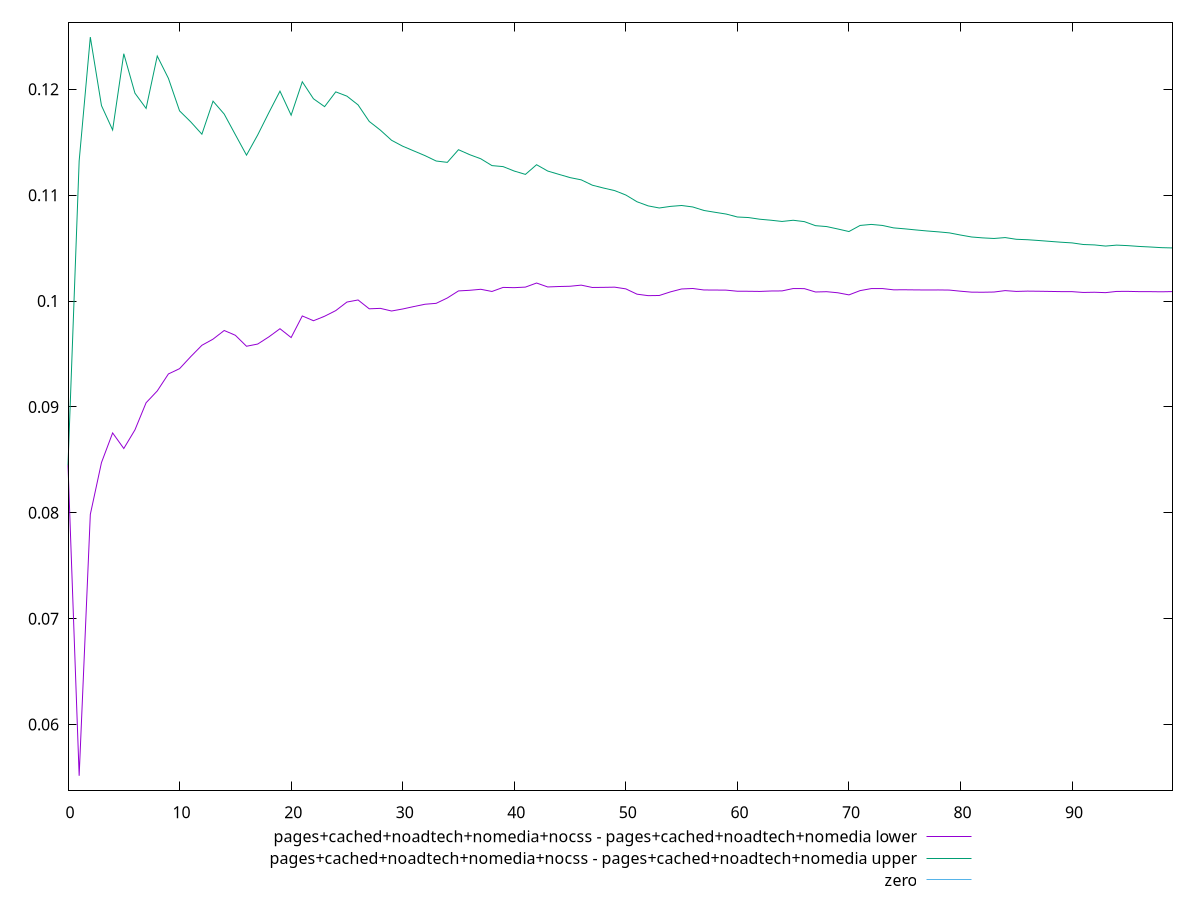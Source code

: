 reset

$pagesCachedNoadtechNomediaNocssPagesCachedNoadtechNomediaLower <<EOF
0 0.08450862596978614
1 0.05516131234181633
2 0.07984747855504538
3 0.08474121728242855
4 0.0875439575208779
5 0.0860740707827132
6 0.08783309446135153
7 0.09039694694450766
8 0.09151074159752826
9 0.09311726691263042
10 0.0936159709655165
11 0.09475138211948006
12 0.09582168609087498
13 0.09640489412873597
14 0.09722021988971478
15 0.09676857241794215
16 0.09573165442253968
17 0.09593977234344742
18 0.09661472702224067
19 0.09738859672728599
20 0.0965536193303927
21 0.09859391560459738
22 0.09814329665032369
23 0.09856786844357272
24 0.09909935823402141
25 0.09990604942224073
26 0.10010434173630701
27 0.09926862539155747
28 0.09931063908751345
29 0.09906148594191416
30 0.09925217930675205
31 0.09948248905701973
32 0.09969976672721804
33 0.09978564048502708
34 0.10029053969910129
35 0.10095880982230582
36 0.10101658840075094
37 0.101112549642313
38 0.10090678110832232
39 0.10128942379905559
40 0.10126707972585768
41 0.10131878356990809
42 0.10170433359908154
43 0.10133307898156824
44 0.10137452868811812
45 0.10139963392517876
46 0.10150543713255517
47 0.10128362873146106
48 0.10129534635634917
49 0.10131368633073322
50 0.10115206123295302
51 0.10065174689497636
52 0.10051151018069238
53 0.10052737145773344
54 0.10086874264132122
55 0.10114314368848677
56 0.10118835965443111
57 0.10104771317096882
58 0.1010415929821931
59 0.10103246939695697
60 0.1009285389215195
61 0.10092561983625964
62 0.10091102355842317
63 0.10095028840015645
64 0.10095993783290583
65 0.10118335343808638
66 0.10117571344422158
67 0.10085841988611184
68 0.10088536150881425
69 0.10078421438780928
70 0.10058454963118411
71 0.10098722117222456
72 0.10117826583879555
73 0.1011817480097156
74 0.10106218868297939
75 0.10106656036834546
76 0.10105489081827994
77 0.10104626698358724
78 0.10105178222436835
79 0.10103800663794846
80 0.10093166004627198
81 0.10084172690146062
82 0.10083478862516103
83 0.10085313340592993
84 0.10098739561516021
85 0.10091152781921854
86 0.10093943338928406
87 0.10092769306596376
88 0.1009109213873219
89 0.10089347125528482
90 0.10088970886327076
91 0.10081310808856705
92 0.10083297254134005
93 0.10079596598668153
94 0.10091165461767392
95 0.10091569431194063
96 0.10089250127430868
97 0.10088997903064202
98 0.10087568462807317
99 0.10089592443470446
EOF

$pagesCachedNoadtechNomediaNocssPagesCachedNoadtechNomediaUpper <<EOF
0 0.08450862596978614
1 0.11324137676390499
2 0.12493598496708146
3 0.11846674930588542
4 0.11615916308007773
5 0.12336332387251117
6 0.11963686032722458
7 0.11819685694325095
8 0.1231455262743888
9 0.12103781905136782
10 0.1179651909444192
11 0.11692644933059396
12 0.11576230544383366
13 0.11888232467083316
14 0.11766480789311191
15 0.11571917064923062
16 0.11378323230341696
17 0.11568487627432789
18 0.11778961435383523
19 0.11982794004689452
20 0.11755612200944181
21 0.12071283595207663
22 0.11910979647740975
23 0.11836414494903354
24 0.11976032069141171
25 0.11935623136922476
26 0.11853026023179301
27 0.1169672966863503
28 0.11614475871437394
29 0.11518891281879279
30 0.11462753485067707
31 0.11418113068968216
32 0.11373678076940306
33 0.11322922477597358
34 0.11310165828223517
35 0.11429704772311505
36 0.11382926576331982
37 0.11343976016263188
38 0.11279539003961067
39 0.11270040898291867
40 0.11227996908387584
41 0.1119651013925127
42 0.11287939508377937
43 0.11228141001827191
44 0.11196875115031192
45 0.11166166990442822
46 0.11145063462776245
47 0.1109438101641232
48 0.11067590638597626
49 0.11043286411084709
50 0.11001638010601793
51 0.10938137721982666
52 0.10899162372045468
53 0.10879224417702799
54 0.10894307160674839
55 0.1090278880587122
56 0.1088885100358122
57 0.10855792420764977
58 0.1083848572804202
59 0.10821773695189475
60 0.1079404415355492
61 0.10788820065729449
62 0.10773181276100764
63 0.10763697851772343
64 0.10752026077968876
65 0.10763204765946521
66 0.1075043863380182
67 0.10712210872784504
68 0.10703651660971389
69 0.10680832050811716
70 0.10656764511191909
71 0.10714353293076054
72 0.10724011581821555
73 0.10714299047484008
74 0.10691272827284065
75 0.10682256885628663
76 0.10671847770446503
77 0.10662106615157382
78 0.1065388052142862
79 0.10644129229974056
80 0.10623729651645551
81 0.10605201622429608
82 0.1059680924144817
83 0.10591233354553366
84 0.10599727528575734
85 0.10583528051163003
86 0.10579513185877228
87 0.10572092690148867
88 0.10563950183994068
89 0.10555958001601039
90 0.10549426288230412
91 0.10534283972142419
92 0.10530420627046888
93 0.10519558071695509
94 0.10528460503058347
95 0.10523625765391194
96 0.10516100404088038
97 0.10510770264993995
98 0.10504602069741908
99 0.1050183752815988
EOF

set key outside below
set xrange [0:99]
set yrange [0.05376581888931103:0.12633147841958675]
set trange [0.05376581888931103:0.12633147841958675]
set terminal svg size 640, 520 enhanced background rgb 'white'
set output "report_00023_2021-02-20T12:14:57.249Z/meta/scoreEstimate/diff/4_sub_3.svg"

plot $pagesCachedNoadtechNomediaNocssPagesCachedNoadtechNomediaLower title "pages+cached+noadtech+nomedia+nocss - pages+cached+noadtech+nomedia lower" with line, \
     $pagesCachedNoadtechNomediaNocssPagesCachedNoadtechNomediaUpper title "pages+cached+noadtech+nomedia+nocss - pages+cached+noadtech+nomedia upper" with line, \
     0 title "zero"

reset
